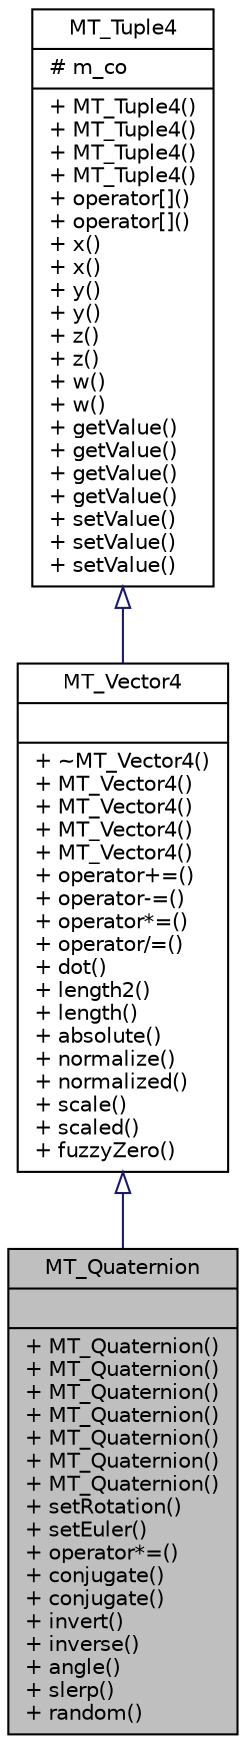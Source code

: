digraph G
{
  edge [fontname="Helvetica",fontsize="10",labelfontname="Helvetica",labelfontsize="10"];
  node [fontname="Helvetica",fontsize="10",shape=record];
  Node1 [label="{MT_Quaternion\n||+ MT_Quaternion()\l+ MT_Quaternion()\l+ MT_Quaternion()\l+ MT_Quaternion()\l+ MT_Quaternion()\l+ MT_Quaternion()\l+ MT_Quaternion()\l+ setRotation()\l+ setEuler()\l+ operator*=()\l+ conjugate()\l+ conjugate()\l+ invert()\l+ inverse()\l+ angle()\l+ slerp()\l+ random()\l}",height=0.2,width=0.4,color="black", fillcolor="grey75", style="filled" fontcolor="black"];
  Node2 -> Node1 [dir=back,color="midnightblue",fontsize="10",style="solid",arrowtail="empty",fontname="Helvetica"];
  Node2 [label="{MT_Vector4\n||+ ~MT_Vector4()\l+ MT_Vector4()\l+ MT_Vector4()\l+ MT_Vector4()\l+ MT_Vector4()\l+ operator+=()\l+ operator-=()\l+ operator*=()\l+ operator/=()\l+ dot()\l+ length2()\l+ length()\l+ absolute()\l+ normalize()\l+ normalized()\l+ scale()\l+ scaled()\l+ fuzzyZero()\l}",height=0.2,width=0.4,color="black", fillcolor="white", style="filled",URL="$d2/dfc/classMT__Vector4.html"];
  Node3 -> Node2 [dir=back,color="midnightblue",fontsize="10",style="solid",arrowtail="empty",fontname="Helvetica"];
  Node3 [label="{MT_Tuple4\n|# m_co\l|+ MT_Tuple4()\l+ MT_Tuple4()\l+ MT_Tuple4()\l+ MT_Tuple4()\l+ operator[]()\l+ operator[]()\l+ x()\l+ x()\l+ y()\l+ y()\l+ z()\l+ z()\l+ w()\l+ w()\l+ getValue()\l+ getValue()\l+ getValue()\l+ getValue()\l+ setValue()\l+ setValue()\l+ setValue()\l}",height=0.2,width=0.4,color="black", fillcolor="white", style="filled",URL="$d1/d39/classMT__Tuple4.html"];
}

